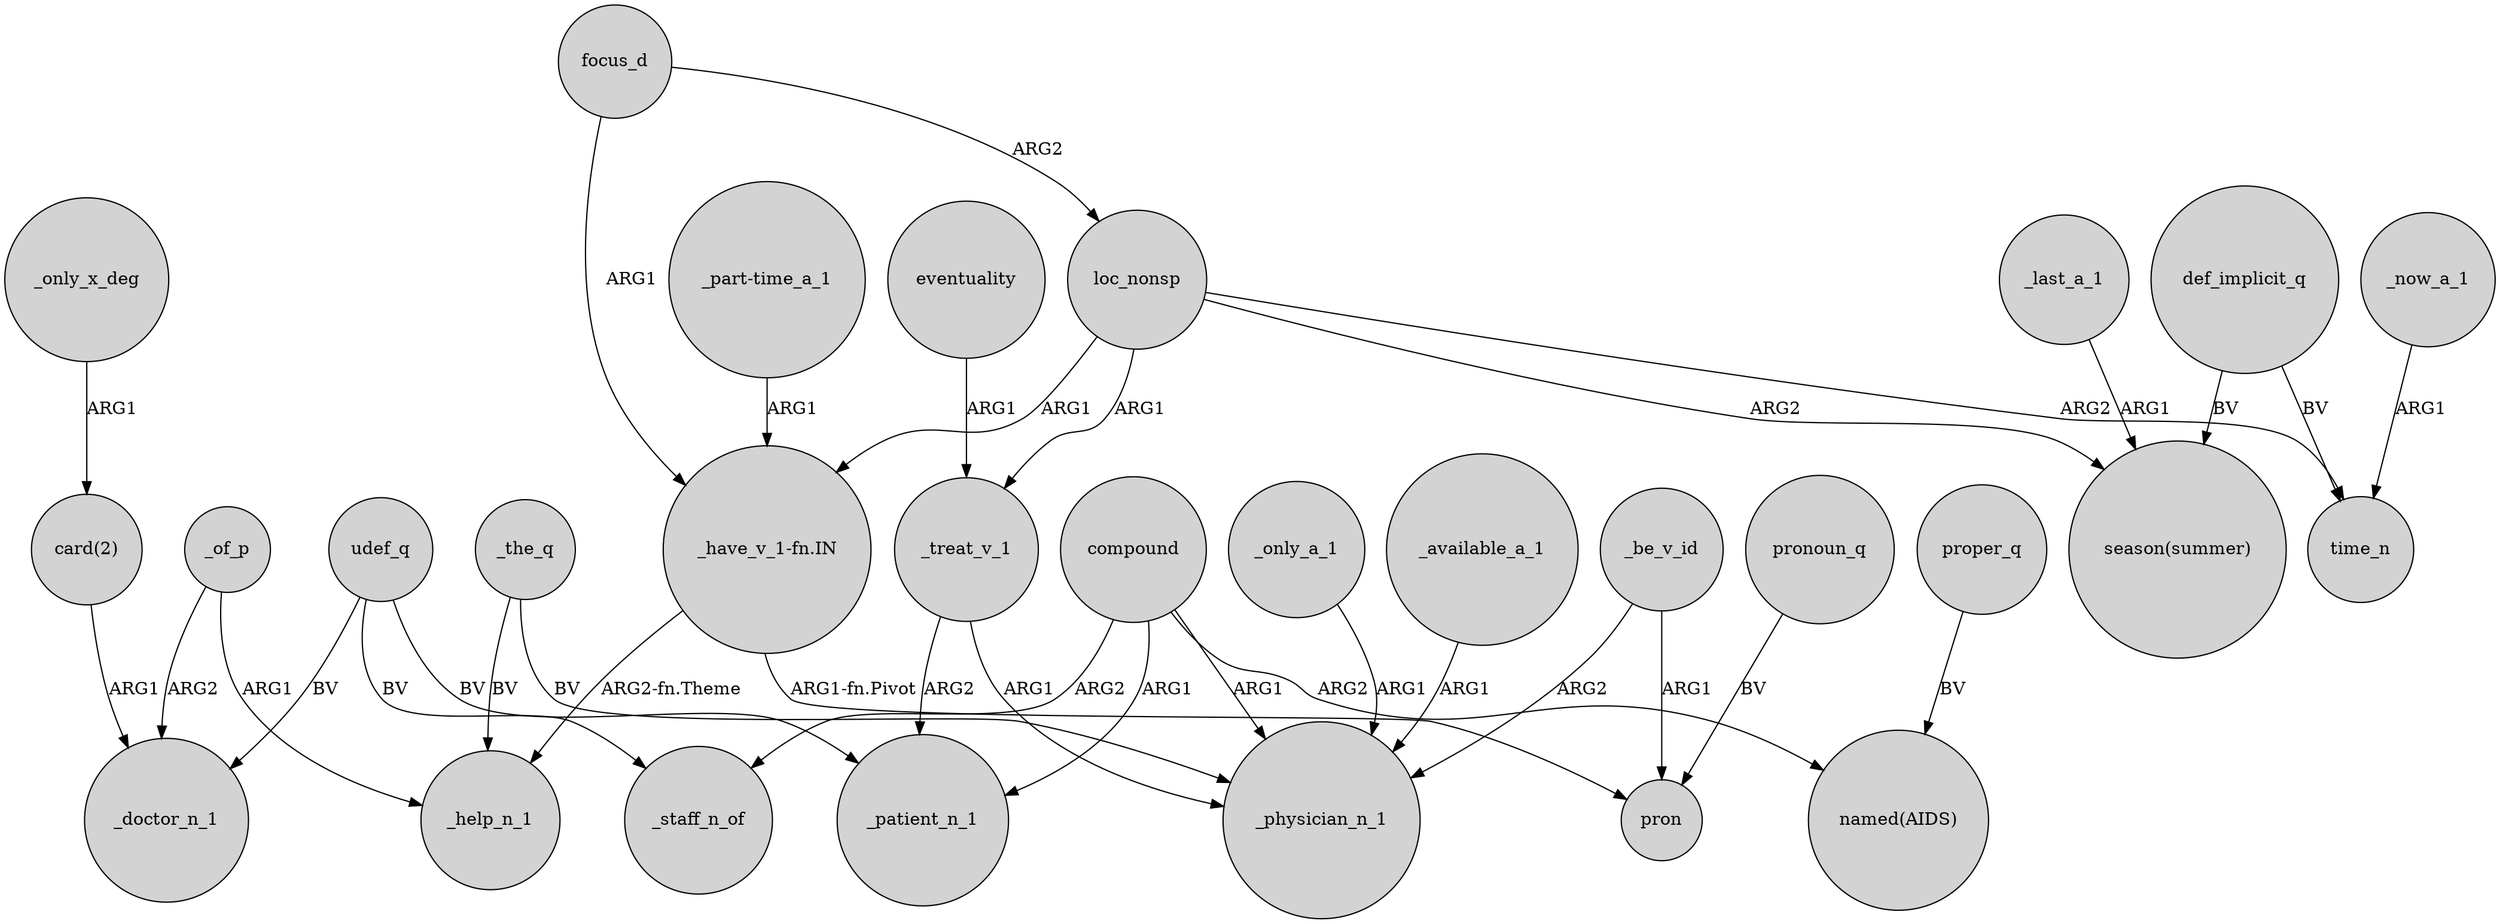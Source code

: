 digraph {
	node [shape=circle style=filled]
	focus_d -> "_have_v_1-fn.IN" [label=ARG1]
	focus_d -> loc_nonsp [label=ARG2]
	_only_x_deg -> "card(2)" [label=ARG1]
	_treat_v_1 -> _patient_n_1 [label=ARG2]
	_of_p -> _help_n_1 [label=ARG1]
	loc_nonsp -> _treat_v_1 [label=ARG1]
	"card(2)" -> _doctor_n_1 [label=ARG1]
	proper_q -> "named(AIDS)" [label=BV]
	udef_q -> _staff_n_of [label=BV]
	compound -> _staff_n_of [label=ARG2]
	"_have_v_1-fn.IN" -> pron [label="ARG1-fn.Pivot"]
	udef_q -> _doctor_n_1 [label=BV]
	_be_v_id -> pron [label=ARG1]
	loc_nonsp -> time_n [label=ARG2]
	_only_a_1 -> _physician_n_1 [label=ARG1]
	_available_a_1 -> _physician_n_1 [label=ARG1]
	_be_v_id -> _physician_n_1 [label=ARG2]
	_last_a_1 -> "season(summer)" [label=ARG1]
	pronoun_q -> pron [label=BV]
	eventuality -> _treat_v_1 [label=ARG1]
	udef_q -> _patient_n_1 [label=BV]
	compound -> _physician_n_1 [label=ARG1]
	def_implicit_q -> "season(summer)" [label=BV]
	_now_a_1 -> time_n [label=ARG1]
	_the_q -> _physician_n_1 [label=BV]
	_the_q -> _help_n_1 [label=BV]
	_treat_v_1 -> _physician_n_1 [label=ARG1]
	"_have_v_1-fn.IN" -> _help_n_1 [label="ARG2-fn.Theme"]
	loc_nonsp -> "season(summer)" [label=ARG2]
	"_part-time_a_1" -> "_have_v_1-fn.IN" [label=ARG1]
	_of_p -> _doctor_n_1 [label=ARG2]
	compound -> "named(AIDS)" [label=ARG2]
	compound -> _patient_n_1 [label=ARG1]
	loc_nonsp -> "_have_v_1-fn.IN" [label=ARG1]
	def_implicit_q -> time_n [label=BV]
}
